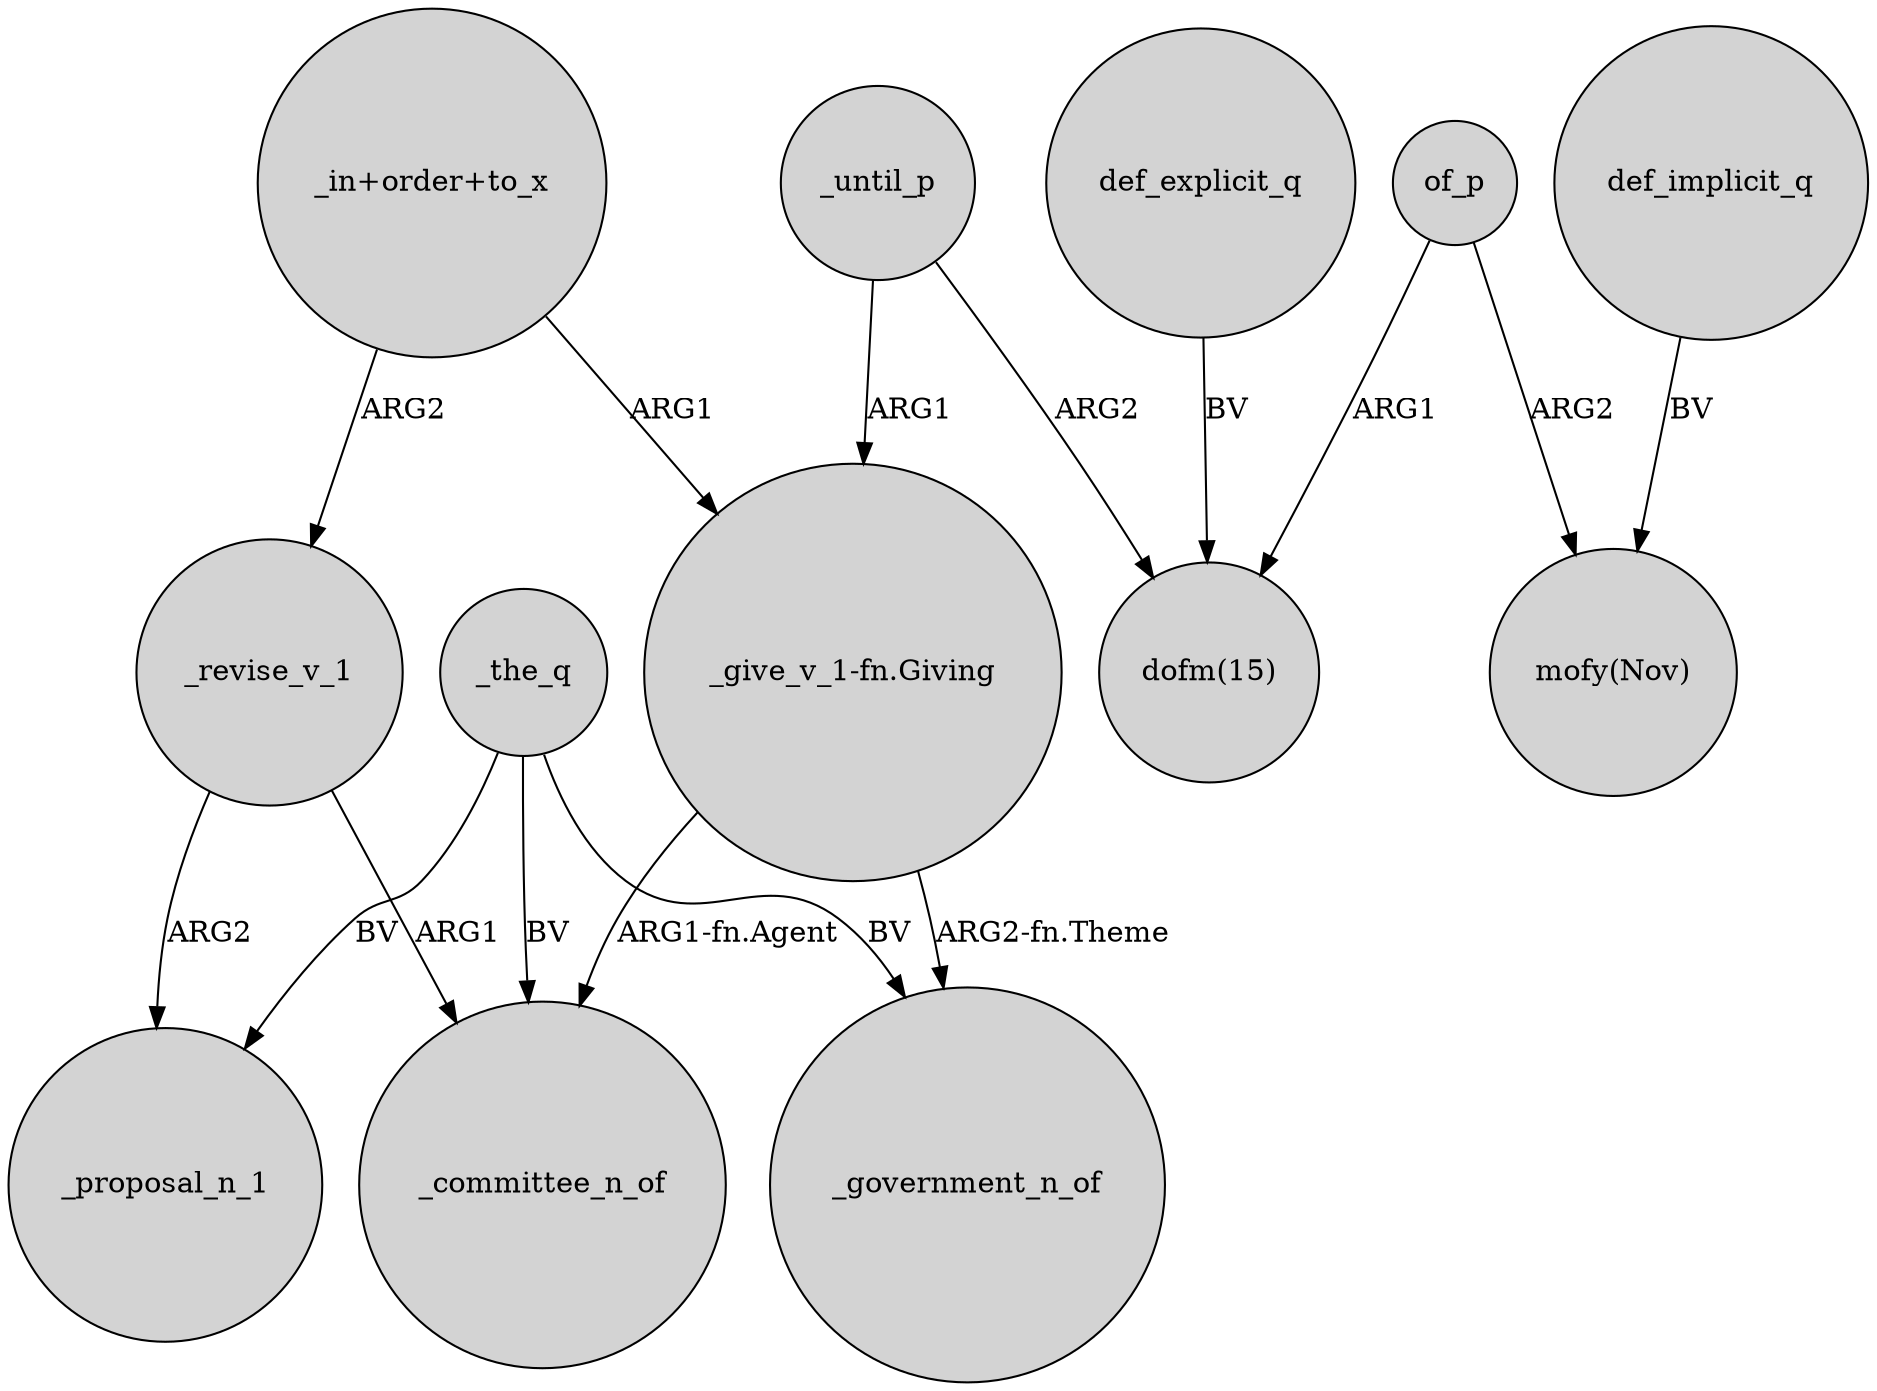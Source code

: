 digraph {
	node [shape=circle style=filled]
	"_give_v_1-fn.Giving" -> _government_n_of [label="ARG2-fn.Theme"]
	_the_q -> _government_n_of [label=BV]
	"_give_v_1-fn.Giving" -> _committee_n_of [label="ARG1-fn.Agent"]
	def_explicit_q -> "dofm(15)" [label=BV]
	_revise_v_1 -> _proposal_n_1 [label=ARG2]
	_the_q -> _committee_n_of [label=BV]
	of_p -> "mofy(Nov)" [label=ARG2]
	_until_p -> "_give_v_1-fn.Giving" [label=ARG1]
	_the_q -> _proposal_n_1 [label=BV]
	def_implicit_q -> "mofy(Nov)" [label=BV]
	"_in+order+to_x" -> _revise_v_1 [label=ARG2]
	of_p -> "dofm(15)" [label=ARG1]
	_revise_v_1 -> _committee_n_of [label=ARG1]
	"_in+order+to_x" -> "_give_v_1-fn.Giving" [label=ARG1]
	_until_p -> "dofm(15)" [label=ARG2]
}
